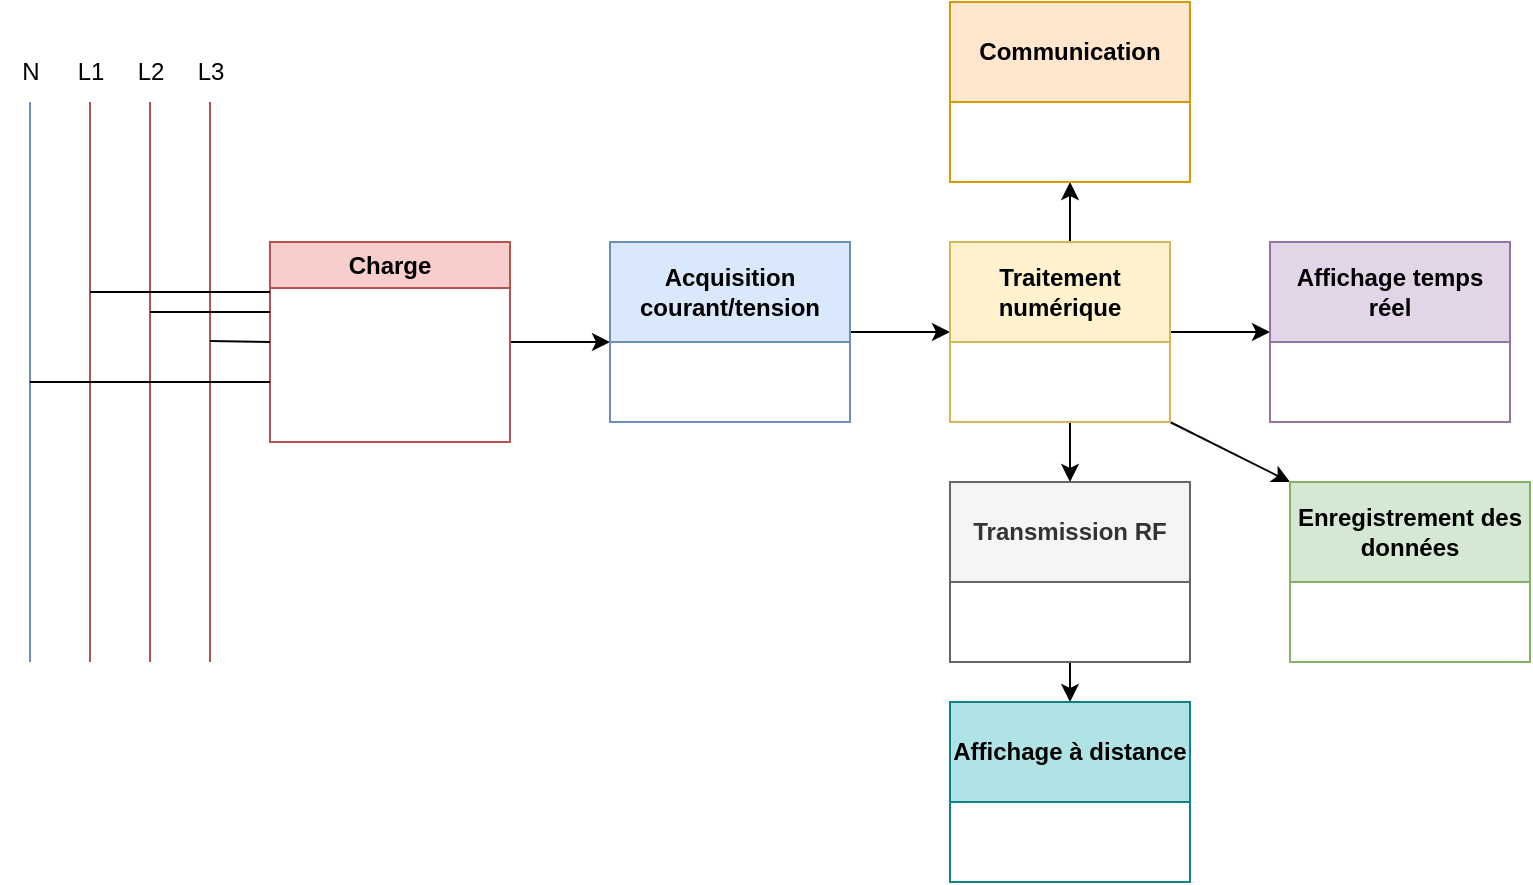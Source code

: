 <mxfile version="23.1.1" type="device">
  <diagram name="Page-1" id="ILaxCSDIJuf5NFgGn5ra">
    <mxGraphModel dx="1193" dy="618" grid="1" gridSize="10" guides="1" tooltips="1" connect="1" arrows="1" fold="1" page="1" pageScale="1" pageWidth="1169" pageHeight="827" math="0" shadow="0">
      <root>
        <mxCell id="0" />
        <mxCell id="1" parent="0" />
        <mxCell id="URppU9G0BXTxkSnTJ7dF-1" value="" style="endArrow=none;html=1;rounded=0;fillColor=#dae8fc;strokeColor=#6c8ebf;" edge="1" parent="1">
          <mxGeometry width="50" height="50" relative="1" as="geometry">
            <mxPoint x="80" y="360" as="sourcePoint" />
            <mxPoint x="80" y="80" as="targetPoint" />
          </mxGeometry>
        </mxCell>
        <mxCell id="URppU9G0BXTxkSnTJ7dF-2" value="" style="endArrow=none;html=1;rounded=0;fillColor=#f8cecc;strokeColor=#B85450;" edge="1" parent="1">
          <mxGeometry width="50" height="50" relative="1" as="geometry">
            <mxPoint x="140" y="360" as="sourcePoint" />
            <mxPoint x="140" y="80" as="targetPoint" />
          </mxGeometry>
        </mxCell>
        <mxCell id="URppU9G0BXTxkSnTJ7dF-3" value="" style="endArrow=none;html=1;rounded=0;fillColor=#f8cecc;strokeColor=#B85450;" edge="1" parent="1">
          <mxGeometry width="50" height="50" relative="1" as="geometry">
            <mxPoint x="110" y="360" as="sourcePoint" />
            <mxPoint x="110" y="80" as="targetPoint" />
          </mxGeometry>
        </mxCell>
        <mxCell id="URppU9G0BXTxkSnTJ7dF-4" value="" style="endArrow=none;html=1;rounded=0;fillColor=#f8cecc;strokeColor=#B85450;" edge="1" parent="1">
          <mxGeometry width="50" height="50" relative="1" as="geometry">
            <mxPoint x="170" y="360" as="sourcePoint" />
            <mxPoint x="170" y="80" as="targetPoint" />
          </mxGeometry>
        </mxCell>
        <mxCell id="URppU9G0BXTxkSnTJ7dF-6" value="L1" style="text;html=1;align=center;verticalAlign=middle;resizable=0;points=[];autosize=1;strokeColor=none;fillColor=none;" vertex="1" parent="1">
          <mxGeometry x="90" y="50" width="40" height="30" as="geometry" />
        </mxCell>
        <mxCell id="URppU9G0BXTxkSnTJ7dF-7" value="L2" style="text;html=1;align=center;verticalAlign=middle;resizable=0;points=[];autosize=1;strokeColor=none;fillColor=none;" vertex="1" parent="1">
          <mxGeometry x="120" y="50" width="40" height="30" as="geometry" />
        </mxCell>
        <mxCell id="URppU9G0BXTxkSnTJ7dF-8" value="L3" style="text;html=1;align=center;verticalAlign=middle;resizable=0;points=[];autosize=1;strokeColor=none;fillColor=none;" vertex="1" parent="1">
          <mxGeometry x="150" y="50" width="40" height="30" as="geometry" />
        </mxCell>
        <mxCell id="URppU9G0BXTxkSnTJ7dF-9" value="N" style="text;html=1;align=center;verticalAlign=middle;resizable=0;points=[];autosize=1;strokeColor=none;fillColor=none;" vertex="1" parent="1">
          <mxGeometry x="65" y="50" width="30" height="30" as="geometry" />
        </mxCell>
        <mxCell id="URppU9G0BXTxkSnTJ7dF-37" style="edgeStyle=orthogonalEdgeStyle;rounded=0;orthogonalLoop=1;jettySize=auto;html=1;exitX=1;exitY=0.5;exitDx=0;exitDy=0;" edge="1" parent="1" source="URppU9G0BXTxkSnTJ7dF-11">
          <mxGeometry relative="1" as="geometry">
            <mxPoint x="370" y="200.032" as="targetPoint" />
          </mxGeometry>
        </mxCell>
        <mxCell id="URppU9G0BXTxkSnTJ7dF-11" value="Charge" style="swimlane;whiteSpace=wrap;html=1;fillColor=#f8cecc;strokeColor=#b85450;" vertex="1" parent="1">
          <mxGeometry x="200" y="150" width="120" height="100" as="geometry" />
        </mxCell>
        <mxCell id="URppU9G0BXTxkSnTJ7dF-31" value="" style="endArrow=none;html=1;rounded=0;" edge="1" parent="URppU9G0BXTxkSnTJ7dF-11">
          <mxGeometry width="50" height="50" relative="1" as="geometry">
            <mxPoint x="-90" y="25" as="sourcePoint" />
            <mxPoint y="25" as="targetPoint" />
          </mxGeometry>
        </mxCell>
        <mxCell id="URppU9G0BXTxkSnTJ7dF-34" value="" style="endArrow=none;html=1;rounded=0;" edge="1" parent="URppU9G0BXTxkSnTJ7dF-11">
          <mxGeometry width="50" height="50" relative="1" as="geometry">
            <mxPoint x="-30" y="49.52" as="sourcePoint" />
            <mxPoint y="50" as="targetPoint" />
          </mxGeometry>
        </mxCell>
        <mxCell id="URppU9G0BXTxkSnTJ7dF-22" style="edgeStyle=orthogonalEdgeStyle;rounded=0;orthogonalLoop=1;jettySize=auto;html=1;exitX=1;exitY=0.5;exitDx=0;exitDy=0;entryX=0;entryY=0.5;entryDx=0;entryDy=0;" edge="1" parent="1" source="URppU9G0BXTxkSnTJ7dF-12" target="URppU9G0BXTxkSnTJ7dF-13">
          <mxGeometry relative="1" as="geometry" />
        </mxCell>
        <mxCell id="URppU9G0BXTxkSnTJ7dF-12" value="Acquisition courant/tension" style="swimlane;whiteSpace=wrap;html=1;startSize=50;fillColor=#dae8fc;strokeColor=#6c8ebf;" vertex="1" parent="1">
          <mxGeometry x="370" y="150" width="120" height="90" as="geometry" />
        </mxCell>
        <mxCell id="URppU9G0BXTxkSnTJ7dF-23" style="edgeStyle=orthogonalEdgeStyle;rounded=0;orthogonalLoop=1;jettySize=auto;html=1;exitX=0.5;exitY=0;exitDx=0;exitDy=0;entryX=0.5;entryY=1;entryDx=0;entryDy=0;" edge="1" parent="1" source="URppU9G0BXTxkSnTJ7dF-13" target="URppU9G0BXTxkSnTJ7dF-16">
          <mxGeometry relative="1" as="geometry" />
        </mxCell>
        <mxCell id="URppU9G0BXTxkSnTJ7dF-24" style="edgeStyle=orthogonalEdgeStyle;rounded=0;orthogonalLoop=1;jettySize=auto;html=1;exitX=0.5;exitY=1;exitDx=0;exitDy=0;entryX=0.5;entryY=0;entryDx=0;entryDy=0;" edge="1" parent="1" source="URppU9G0BXTxkSnTJ7dF-13" target="URppU9G0BXTxkSnTJ7dF-15">
          <mxGeometry relative="1" as="geometry" />
        </mxCell>
        <mxCell id="URppU9G0BXTxkSnTJ7dF-25" style="edgeStyle=orthogonalEdgeStyle;rounded=0;orthogonalLoop=1;jettySize=auto;html=1;exitX=1;exitY=0.5;exitDx=0;exitDy=0;entryX=0;entryY=0.5;entryDx=0;entryDy=0;" edge="1" parent="1" source="URppU9G0BXTxkSnTJ7dF-13" target="URppU9G0BXTxkSnTJ7dF-14">
          <mxGeometry relative="1" as="geometry" />
        </mxCell>
        <mxCell id="URppU9G0BXTxkSnTJ7dF-27" style="rounded=0;orthogonalLoop=1;jettySize=auto;html=1;exitX=1;exitY=1;exitDx=0;exitDy=0;entryX=0;entryY=0;entryDx=0;entryDy=0;strokeColor=default;" edge="1" parent="1" source="URppU9G0BXTxkSnTJ7dF-13" target="URppU9G0BXTxkSnTJ7dF-17">
          <mxGeometry relative="1" as="geometry" />
        </mxCell>
        <mxCell id="URppU9G0BXTxkSnTJ7dF-13" value="Traitement numérique" style="swimlane;whiteSpace=wrap;html=1;startSize=50;fillColor=#fff2cc;strokeColor=#d6b656;" vertex="1" parent="1">
          <mxGeometry x="540" y="150" width="110" height="90" as="geometry" />
        </mxCell>
        <mxCell id="URppU9G0BXTxkSnTJ7dF-14" value="Affichage temps réel" style="swimlane;whiteSpace=wrap;html=1;startSize=50;fillColor=#e1d5e7;strokeColor=#9673a6;" vertex="1" parent="1">
          <mxGeometry x="700" y="150" width="120" height="90" as="geometry" />
        </mxCell>
        <mxCell id="URppU9G0BXTxkSnTJ7dF-30" style="edgeStyle=orthogonalEdgeStyle;rounded=0;orthogonalLoop=1;jettySize=auto;html=1;exitX=0.5;exitY=1;exitDx=0;exitDy=0;entryX=0.5;entryY=0;entryDx=0;entryDy=0;" edge="1" parent="1" source="URppU9G0BXTxkSnTJ7dF-15" target="URppU9G0BXTxkSnTJ7dF-18">
          <mxGeometry relative="1" as="geometry" />
        </mxCell>
        <mxCell id="URppU9G0BXTxkSnTJ7dF-15" value="Transmission RF" style="swimlane;whiteSpace=wrap;html=1;startSize=50;fillColor=#f5f5f5;fontColor=#333333;strokeColor=#666666;" vertex="1" parent="1">
          <mxGeometry x="540" y="270" width="120" height="90" as="geometry" />
        </mxCell>
        <mxCell id="URppU9G0BXTxkSnTJ7dF-16" value="Communication" style="swimlane;whiteSpace=wrap;html=1;startSize=50;fillColor=#ffe6cc;strokeColor=#d79b00;" vertex="1" parent="1">
          <mxGeometry x="540" y="30" width="120" height="90" as="geometry" />
        </mxCell>
        <mxCell id="URppU9G0BXTxkSnTJ7dF-17" value="Enregistrement des données" style="swimlane;whiteSpace=wrap;html=1;startSize=50;fillColor=#d5e8d4;strokeColor=#82b366;" vertex="1" parent="1">
          <mxGeometry x="710" y="270" width="120" height="90" as="geometry" />
        </mxCell>
        <mxCell id="URppU9G0BXTxkSnTJ7dF-18" value="Affichage à distance" style="swimlane;whiteSpace=wrap;html=1;startSize=50;fillColor=#b0e3e6;strokeColor=#0e8088;" vertex="1" parent="1">
          <mxGeometry x="540" y="380" width="120" height="90" as="geometry" />
        </mxCell>
        <mxCell id="URppU9G0BXTxkSnTJ7dF-32" value="" style="endArrow=none;html=1;rounded=0;" edge="1" parent="1">
          <mxGeometry width="50" height="50" relative="1" as="geometry">
            <mxPoint x="140" y="185" as="sourcePoint" />
            <mxPoint x="200" y="185" as="targetPoint" />
          </mxGeometry>
        </mxCell>
        <mxCell id="URppU9G0BXTxkSnTJ7dF-35" value="" style="endArrow=none;html=1;rounded=0;" edge="1" parent="1">
          <mxGeometry width="50" height="50" relative="1" as="geometry">
            <mxPoint x="80" y="220" as="sourcePoint" />
            <mxPoint x="200" y="220" as="targetPoint" />
          </mxGeometry>
        </mxCell>
      </root>
    </mxGraphModel>
  </diagram>
</mxfile>
